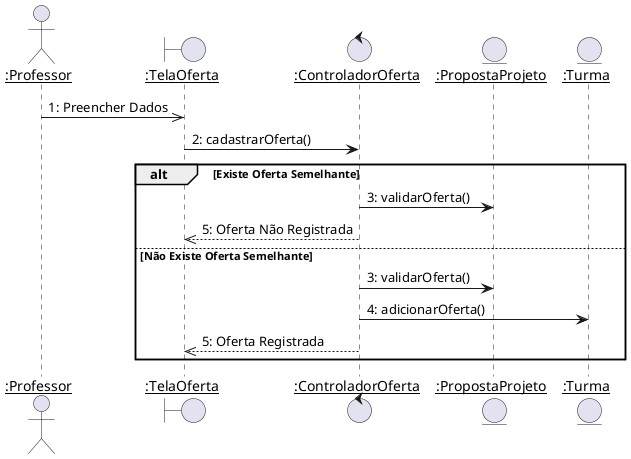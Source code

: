 @startuml oferta_projeto
skinparam sequenceParticipant underline

actor ":Professor" as Professor
boundary ":TelaOferta" as TelaOferta
control ":ControladorOferta" as ControladorOferta
entity ":PropostaProjeto" as PropostaProjeto
entity ":Turma" as Turma

Professor ->> TelaOferta :1: Preencher Dados
TelaOferta -> ControladorOferta :2: cadastrarOferta()

alt Existe Oferta Semelhante
    ControladorOferta -> PropostaProjeto :3: validarOferta()
    ControladorOferta -->> TelaOferta --: 5: Oferta Não Registrada
else Não Existe Oferta Semelhante
    ControladorOferta -> PropostaProjeto :3: validarOferta()
    ControladorOferta -> Turma : 4: adicionarOferta()
    ControladorOferta -->> TelaOferta --: 5: Oferta Registrada
end
@enduml